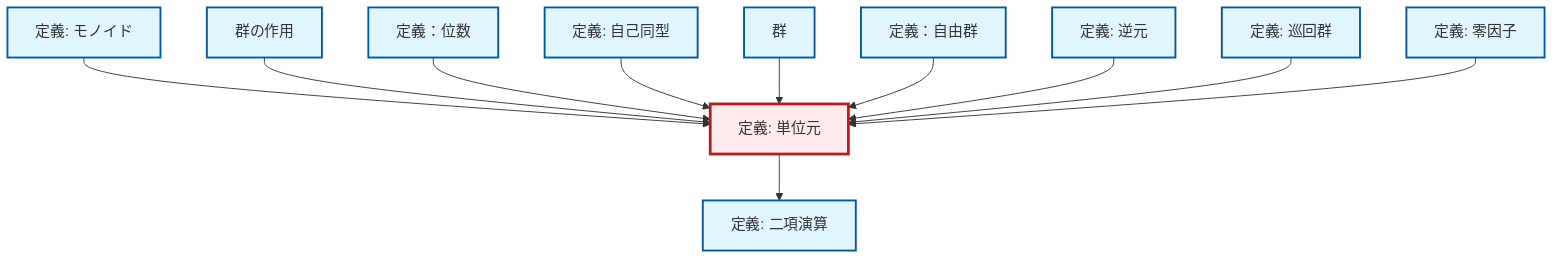 graph TD
    classDef definition fill:#e1f5fe,stroke:#01579b,stroke-width:2px
    classDef theorem fill:#f3e5f5,stroke:#4a148c,stroke-width:2px
    classDef axiom fill:#fff3e0,stroke:#e65100,stroke-width:2px
    classDef example fill:#e8f5e9,stroke:#1b5e20,stroke-width:2px
    classDef current fill:#ffebee,stroke:#b71c1c,stroke-width:3px
    def-group-action["群の作用"]:::definition
    def-cyclic-group["定義: 巡回群"]:::definition
    def-binary-operation["定義: 二項演算"]:::definition
    def-identity-element["定義: 単位元"]:::definition
    def-inverse-element["定義: 逆元"]:::definition
    def-order["定義：位数"]:::definition
    def-automorphism["定義: 自己同型"]:::definition
    def-zero-divisor["定義: 零因子"]:::definition
    def-group["群"]:::definition
    def-monoid["定義: モノイド"]:::definition
    def-free-group["定義：自由群"]:::definition
    def-monoid --> def-identity-element
    def-group-action --> def-identity-element
    def-order --> def-identity-element
    def-automorphism --> def-identity-element
    def-group --> def-identity-element
    def-identity-element --> def-binary-operation
    def-free-group --> def-identity-element
    def-inverse-element --> def-identity-element
    def-cyclic-group --> def-identity-element
    def-zero-divisor --> def-identity-element
    class def-identity-element current